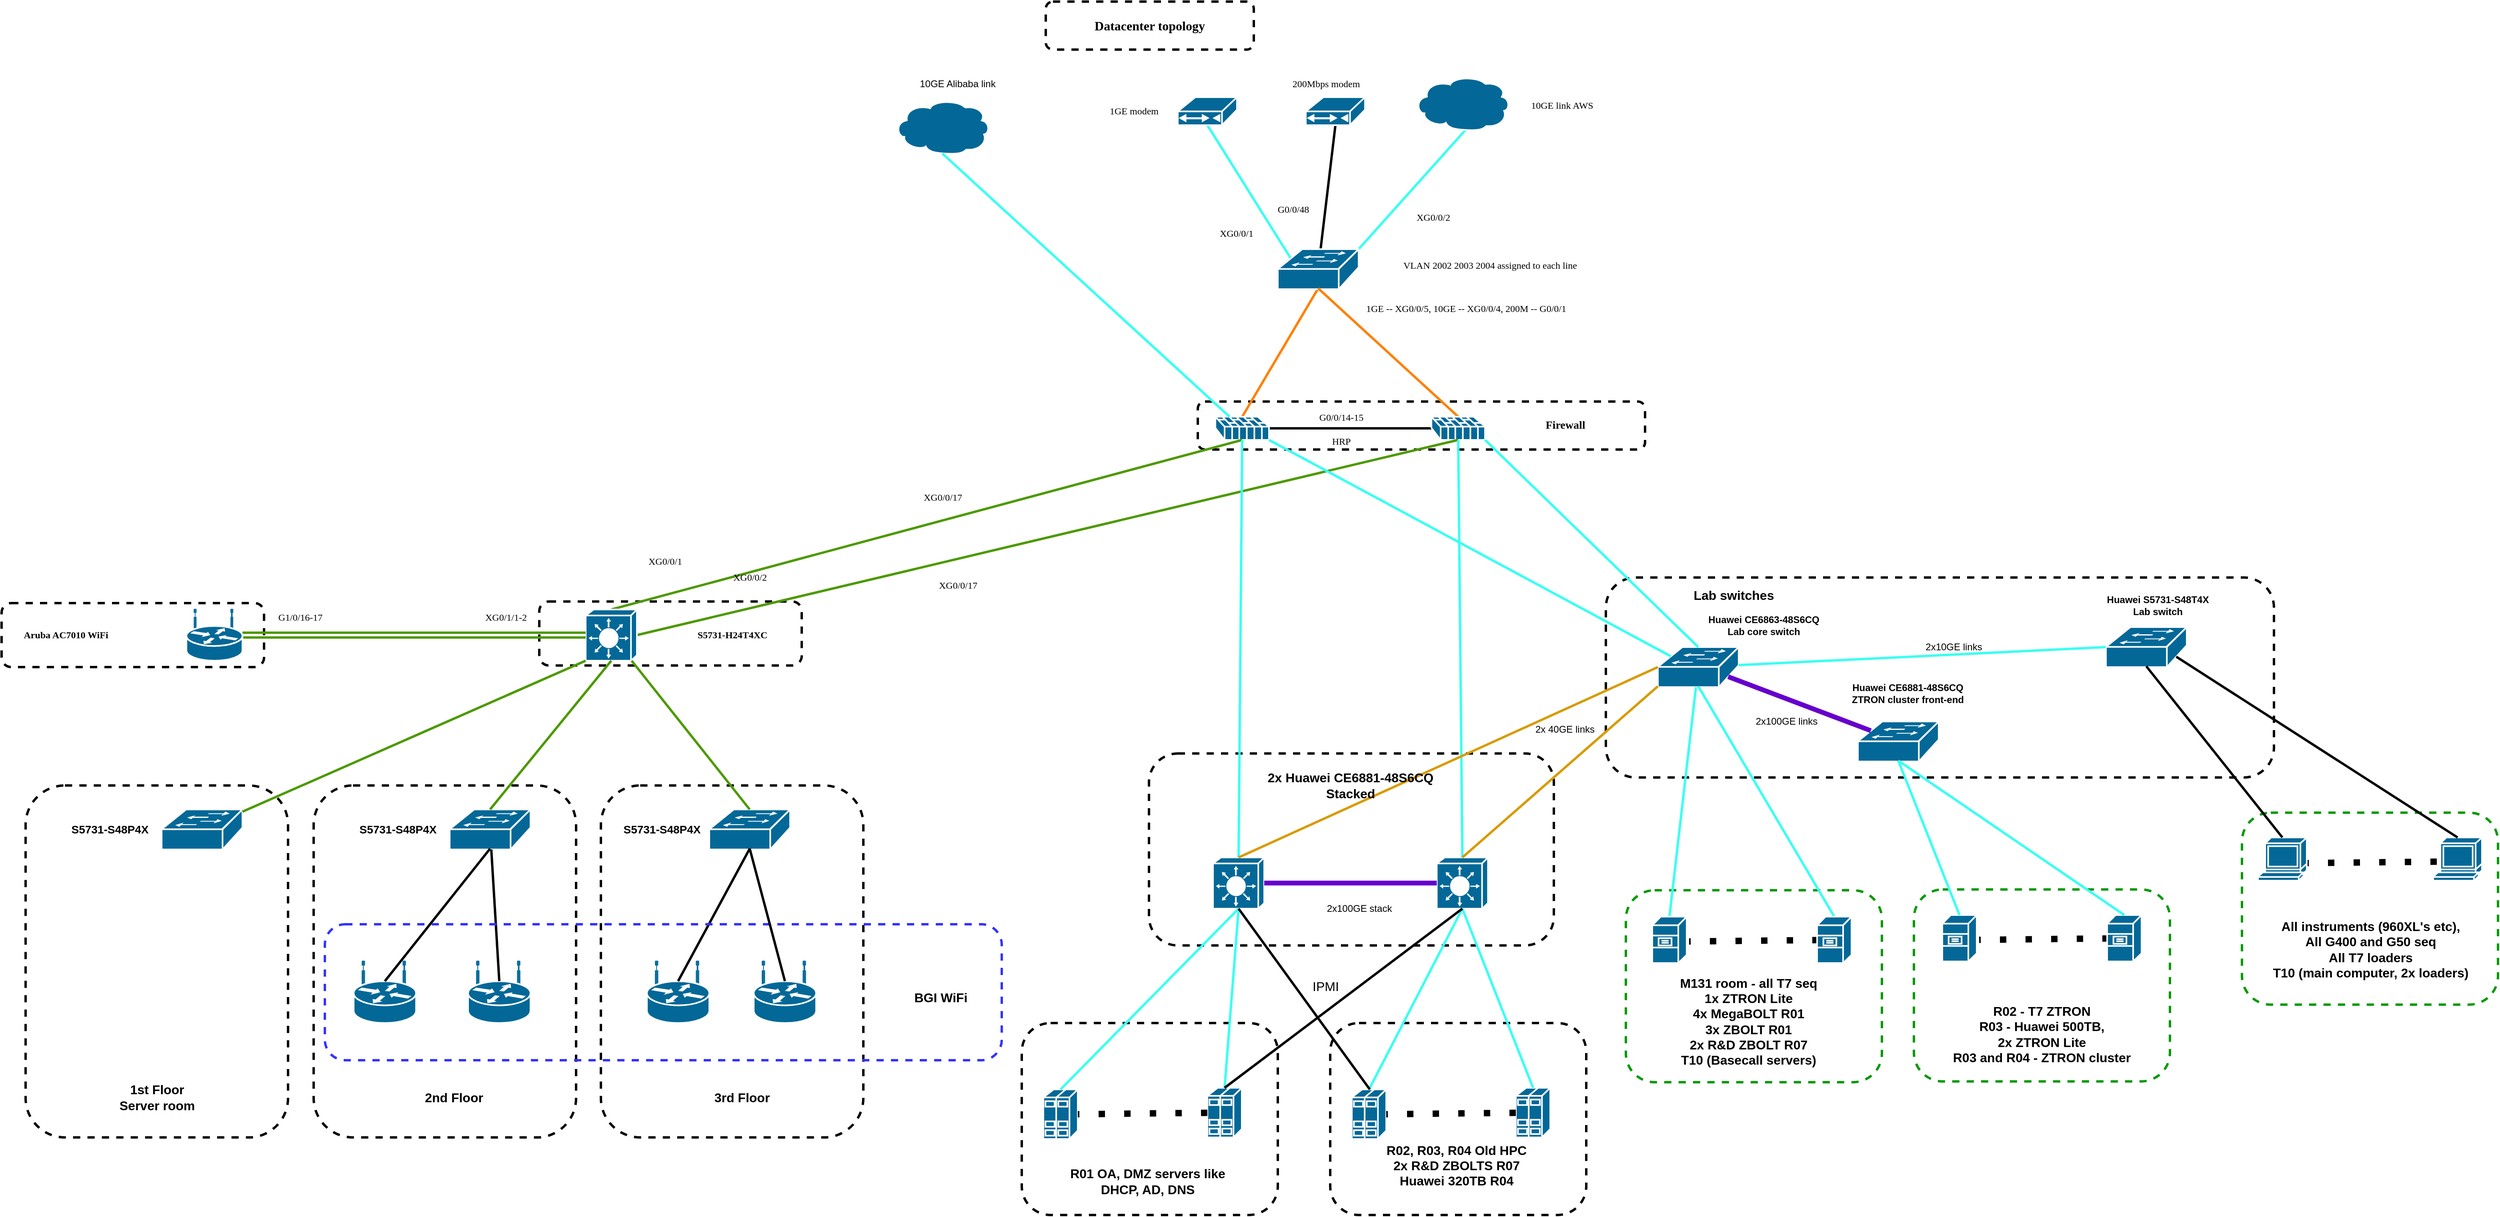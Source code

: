 <mxfile version="15.2.9" type="onedrive"><diagram name="Page-1" id="c37626ed-c26b-45fb-9056-f9ebc6bb27b6"><mxGraphModel dx="2591" dy="724" grid="1" gridSize="10" guides="1" tooltips="1" connect="1" arrows="0" fold="1" page="1" pageScale="1" pageWidth="1169" pageHeight="827" background="none" math="0" shadow="0"><root><mxCell id="0"/><mxCell id="1" parent="0"/><mxCell id="JXwfXl_3VEqpH4hKQ7v3-69" value="" style="rounded=1;whiteSpace=wrap;html=1;fillColor=none;dashed=1;strokeWidth=3;fontFamily=Verdana;strokeColor=#009900;" parent="1" vertex="1"><mxGeometry x="1180" y="1131" width="320" height="240" as="geometry"/></mxCell><mxCell id="JXwfXl_3VEqpH4hKQ7v3-51" value="" style="rounded=1;whiteSpace=wrap;html=1;fillColor=none;dashed=1;strokeWidth=3;fontFamily=Verdana;" parent="1" vertex="1"><mxGeometry x="1155" y="740" width="835" height="250" as="geometry"/></mxCell><mxCell id="JXwfXl_3VEqpH4hKQ7v3-27" value="" style="rounded=1;whiteSpace=wrap;html=1;fillColor=none;dashed=1;strokeWidth=3;fontFamily=Verdana;" parent="1" vertex="1"><mxGeometry x="425" y="1297" width="320" height="240" as="geometry"/></mxCell><mxCell id="JXwfXl_3VEqpH4hKQ7v3-20" value="" style="rounded=1;whiteSpace=wrap;html=1;fillColor=none;dashed=1;strokeWidth=3;fontFamily=Verdana;" parent="1" vertex="1"><mxGeometry x="584" y="960" width="506" height="240" as="geometry"/></mxCell><mxCell id="eqZfVHQwLnhCZi3c2Afk-11" value="" style="rounded=1;whiteSpace=wrap;html=1;fillColor=none;dashed=1;strokeWidth=3;fontFamily=Verdana;" parent="1" vertex="1"><mxGeometry x="-101" y="1000" width="328" height="440" as="geometry"/></mxCell><mxCell id="eqZfVHQwLnhCZi3c2Afk-10" value="" style="rounded=1;whiteSpace=wrap;html=1;fillColor=none;dashed=1;strokeWidth=3;fontFamily=Verdana;" parent="1" vertex="1"><mxGeometry x="-460" y="1000" width="328" height="440" as="geometry"/></mxCell><mxCell id="wGGsj50BqE9CbGI2Q-VS-33" value="" style="rounded=1;whiteSpace=wrap;html=1;fillColor=none;dashed=1;strokeWidth=3;fontFamily=Verdana;" parent="1" vertex="1"><mxGeometry x="-178" y="770" width="328" height="80" as="geometry"/></mxCell><mxCell id="wGGsj50BqE9CbGI2Q-VS-37" value="" style="rounded=1;whiteSpace=wrap;html=1;fillColor=none;dashed=1;strokeWidth=3;fontFamily=Verdana;" parent="1" vertex="1"><mxGeometry x="-850" y="772" width="328" height="80" as="geometry"/></mxCell><mxCell id="wGGsj50BqE9CbGI2Q-VS-24" value="" style="rounded=1;whiteSpace=wrap;html=1;fillColor=none;dashed=1;strokeWidth=3;fontFamily=Verdana;" parent="1" vertex="1"><mxGeometry x="645" y="520" width="559" height="60" as="geometry"/></mxCell><mxCell id="wGGsj50BqE9CbGI2Q-VS-1" value="&lt;b&gt;&lt;font style=&quot;font-size: 16px&quot;&gt;Datacenter topology&lt;/font&gt;&lt;/b&gt;" style="rounded=1;whiteSpace=wrap;html=1;fillColor=none;dashed=1;strokeWidth=3;fontFamily=Verdana;" parent="1" vertex="1"><mxGeometry x="455" y="20" width="260" height="60" as="geometry"/></mxCell><mxCell id="wGGsj50BqE9CbGI2Q-VS-10" style="rounded=0;orthogonalLoop=1;jettySize=auto;html=1;exitX=0.5;exitY=1;exitDx=0;exitDy=0;exitPerimeter=0;fontFamily=Verdana;endArrow=none;endFill=0;strokeWidth=3;" parent="1" source="wGGsj50BqE9CbGI2Q-VS-2" target="wGGsj50BqE9CbGI2Q-VS-7" edge="1"><mxGeometry relative="1" as="geometry"/></mxCell><mxCell id="wGGsj50BqE9CbGI2Q-VS-2" value="" style="shape=mxgraph.cisco.modems_and_phones.cable_modem;html=1;pointerEvents=1;dashed=0;fillColor=#036897;strokeColor=#ffffff;strokeWidth=2;verticalLabelPosition=bottom;verticalAlign=top;align=center;outlineConnect=0;fontFamily=Verdana;" parent="1" vertex="1"><mxGeometry x="780" y="139.5" width="74" height="35" as="geometry"/></mxCell><mxCell id="wGGsj50BqE9CbGI2Q-VS-3" value="1GE modem" style="text;html=1;align=center;verticalAlign=middle;resizable=0;points=[];autosize=1;strokeColor=none;fontFamily=Verdana;" parent="1" vertex="1"><mxGeometry x="520" y="147" width="90" height="20" as="geometry"/></mxCell><mxCell id="wGGsj50BqE9CbGI2Q-VS-9" style="rounded=0;orthogonalLoop=1;jettySize=auto;html=1;exitX=0.5;exitY=1;exitDx=0;exitDy=0;exitPerimeter=0;entryX=0.16;entryY=0.23;entryDx=0;entryDy=0;entryPerimeter=0;fontFamily=Verdana;endArrow=none;endFill=0;strokeWidth=3;strokeColor=#38FFF2;" parent="1" source="wGGsj50BqE9CbGI2Q-VS-4" target="wGGsj50BqE9CbGI2Q-VS-7" edge="1"><mxGeometry relative="1" as="geometry"/></mxCell><mxCell id="wGGsj50BqE9CbGI2Q-VS-4" value="" style="shape=mxgraph.cisco.modems_and_phones.cable_modem;html=1;pointerEvents=1;dashed=0;fillColor=#036897;strokeColor=#ffffff;strokeWidth=2;verticalLabelPosition=bottom;verticalAlign=top;align=center;outlineConnect=0;fontFamily=Verdana;" parent="1" vertex="1"><mxGeometry x="620" y="139.5" width="74" height="35" as="geometry"/></mxCell><mxCell id="wGGsj50BqE9CbGI2Q-VS-5" value="200Mbps modem" style="text;html=1;align=center;verticalAlign=middle;resizable=0;points=[];autosize=1;strokeColor=none;fontFamily=Verdana;" parent="1" vertex="1"><mxGeometry x="745" y="113" width="120" height="20" as="geometry"/></mxCell><mxCell id="wGGsj50BqE9CbGI2Q-VS-11" style="rounded=0;orthogonalLoop=1;jettySize=auto;html=1;exitX=0.5;exitY=0.99;exitDx=0;exitDy=0;exitPerimeter=0;entryX=1;entryY=0;entryDx=0;entryDy=0;entryPerimeter=0;fontFamily=Verdana;endArrow=none;endFill=0;strokeWidth=3;strokeColor=#38FFF2;" parent="1" target="wGGsj50BqE9CbGI2Q-VS-7" edge="1"><mxGeometry relative="1" as="geometry"><mxPoint x="979.66" y="180.32" as="sourcePoint"/></mxGeometry></mxCell><mxCell id="wGGsj50BqE9CbGI2Q-VS-6" value="" style="shape=mxgraph.cisco.storage.cloud;html=1;pointerEvents=1;dashed=0;fillColor=#036897;strokeColor=#ffffff;strokeWidth=2;verticalLabelPosition=bottom;verticalAlign=top;align=center;outlineConnect=0;fontFamily=Verdana;" parent="1" vertex="1"><mxGeometry x="916" y="113" width="119.32" height="68" as="geometry"/></mxCell><mxCell id="wGGsj50BqE9CbGI2Q-VS-21" style="edgeStyle=none;rounded=0;orthogonalLoop=1;jettySize=auto;html=1;entryX=1;entryY=0.5;entryDx=0;entryDy=0;entryPerimeter=0;fontFamily=Verdana;endArrow=none;endFill=0;strokeWidth=3;exitX=0.5;exitY=0.98;exitDx=0;exitDy=0;exitPerimeter=0;fillColor=#fff2cc;strokeColor=#FF8000;" parent="1" source="wGGsj50BqE9CbGI2Q-VS-7" target="wGGsj50BqE9CbGI2Q-VS-16" edge="1"><mxGeometry relative="1" as="geometry"><mxPoint x="620" y="470" as="sourcePoint"/></mxGeometry></mxCell><mxCell id="wGGsj50BqE9CbGI2Q-VS-7" value="" style="shape=mxgraph.cisco.switches.workgroup_switch;html=1;pointerEvents=1;dashed=0;fillColor=#036897;strokeColor=#ffffff;strokeWidth=2;verticalLabelPosition=bottom;verticalAlign=top;align=center;outlineConnect=0;fontFamily=Verdana;" parent="1" vertex="1"><mxGeometry x="745" y="329.5" width="101" height="50" as="geometry"/></mxCell><mxCell id="wGGsj50BqE9CbGI2Q-VS-8" value="VLAN 2002 2003 2004 assigned to each line" style="text;html=1;align=center;verticalAlign=middle;resizable=0;points=[];autosize=1;strokeColor=none;fontFamily=Verdana;" parent="1" vertex="1"><mxGeometry x="865" y="339.5" width="290" height="20" as="geometry"/></mxCell><mxCell id="wGGsj50BqE9CbGI2Q-VS-12" value="10GE link AWS" style="text;html=1;align=center;verticalAlign=middle;resizable=0;points=[];autosize=1;strokeColor=none;fontFamily=Verdana;" parent="1" vertex="1"><mxGeometry x="1045" y="139.5" width="110" height="20" as="geometry"/></mxCell><mxCell id="wGGsj50BqE9CbGI2Q-VS-13" value="XG0/0/1" style="text;html=1;align=center;verticalAlign=middle;resizable=0;points=[];autosize=1;strokeColor=none;fontFamily=Verdana;" parent="1" vertex="1"><mxGeometry x="658" y="299.5" width="70" height="20" as="geometry"/></mxCell><mxCell id="wGGsj50BqE9CbGI2Q-VS-14" value="G0/0/48" style="text;html=1;align=center;verticalAlign=middle;resizable=0;points=[];autosize=1;strokeColor=none;fontFamily=Verdana;" parent="1" vertex="1"><mxGeometry x="729" y="269.5" width="70" height="20" as="geometry"/></mxCell><mxCell id="wGGsj50BqE9CbGI2Q-VS-15" value="XG0/0/2" style="text;html=1;align=center;verticalAlign=middle;resizable=0;points=[];autosize=1;strokeColor=none;fontFamily=Verdana;" parent="1" vertex="1"><mxGeometry x="904" y="279.5" width="70" height="20" as="geometry"/></mxCell><mxCell id="wGGsj50BqE9CbGI2Q-VS-18" style="edgeStyle=none;rounded=0;orthogonalLoop=1;jettySize=auto;html=1;exitX=0.5;exitY=1;exitDx=0;exitDy=0;exitPerimeter=0;fontFamily=Verdana;endArrow=none;endFill=0;strokeWidth=3;" parent="1" source="wGGsj50BqE9CbGI2Q-VS-16" target="wGGsj50BqE9CbGI2Q-VS-17" edge="1"><mxGeometry relative="1" as="geometry"/></mxCell><mxCell id="wGGsj50BqE9CbGI2Q-VS-16" value="" style="shape=mxgraph.cisco.security.firewall;html=1;pointerEvents=1;dashed=0;fillColor=#036897;strokeColor=#ffffff;strokeWidth=2;verticalLabelPosition=bottom;verticalAlign=top;align=center;outlineConnect=0;fontFamily=Verdana;rotation=-90;" parent="1" vertex="1"><mxGeometry x="686" y="520" width="29" height="67" as="geometry"/></mxCell><mxCell id="wGGsj50BqE9CbGI2Q-VS-22" style="edgeStyle=none;rounded=0;orthogonalLoop=1;jettySize=auto;html=1;exitX=1;exitY=0.5;exitDx=0;exitDy=0;exitPerimeter=0;fontFamily=Verdana;endArrow=none;endFill=0;strokeWidth=3;strokeColor=#FF8000;entryX=0.5;entryY=0.98;entryDx=0;entryDy=0;entryPerimeter=0;" parent="1" source="wGGsj50BqE9CbGI2Q-VS-17" target="wGGsj50BqE9CbGI2Q-VS-7" edge="1"><mxGeometry relative="1" as="geometry"><mxPoint x="570" y="380" as="targetPoint"/></mxGeometry></mxCell><mxCell id="wGGsj50BqE9CbGI2Q-VS-17" value="" style="shape=mxgraph.cisco.security.firewall;html=1;pointerEvents=1;dashed=0;fillColor=#036897;strokeColor=#ffffff;strokeWidth=2;verticalLabelPosition=bottom;verticalAlign=top;align=center;outlineConnect=0;fontFamily=Verdana;rotation=-90;" parent="1" vertex="1"><mxGeometry x="956" y="520" width="29" height="67" as="geometry"/></mxCell><mxCell id="wGGsj50BqE9CbGI2Q-VS-19" value="HRP" style="text;html=1;align=center;verticalAlign=middle;resizable=0;points=[];autosize=1;strokeColor=none;fontFamily=Verdana;" parent="1" vertex="1"><mxGeometry x="804" y="560" width="40" height="20" as="geometry"/></mxCell><mxCell id="wGGsj50BqE9CbGI2Q-VS-20" value="G0/0/14-15" style="text;html=1;align=center;verticalAlign=middle;resizable=0;points=[];autosize=1;strokeColor=none;fontFamily=Verdana;" parent="1" vertex="1"><mxGeometry x="779" y="530" width="90" height="20" as="geometry"/></mxCell><mxCell id="wGGsj50BqE9CbGI2Q-VS-23" value="1GE -- XG0/0/5, 10GE -- XG0/0/4, 200M -- G0/0/1" style="text;html=1;align=center;verticalAlign=middle;resizable=0;points=[];autosize=1;strokeColor=none;fontFamily=Verdana;" parent="1" vertex="1"><mxGeometry x="819.66" y="393.5" width="320" height="20" as="geometry"/></mxCell><mxCell id="wGGsj50BqE9CbGI2Q-VS-25" value="&lt;font style=&quot;font-size: 14px&quot;&gt;&lt;b&gt;Firewall&lt;/b&gt;&lt;/font&gt;" style="text;html=1;align=center;verticalAlign=middle;resizable=0;points=[];autosize=1;strokeColor=none;fontFamily=Verdana;" parent="1" vertex="1"><mxGeometry x="1064" y="540" width="80" height="20" as="geometry"/></mxCell><mxCell id="wGGsj50BqE9CbGI2Q-VS-27" style="edgeStyle=none;rounded=0;orthogonalLoop=1;jettySize=auto;html=1;exitX=0.5;exitY=0;exitDx=0;exitDy=0;exitPerimeter=0;entryX=0;entryY=0.5;entryDx=0;entryDy=0;entryPerimeter=0;fontFamily=Verdana;endArrow=none;endFill=0;strokeWidth=3;strokeColor=#4D9900;" parent="1" source="wGGsj50BqE9CbGI2Q-VS-26" target="wGGsj50BqE9CbGI2Q-VS-16" edge="1"><mxGeometry relative="1" as="geometry"/></mxCell><mxCell id="wGGsj50BqE9CbGI2Q-VS-28" style="edgeStyle=none;rounded=0;orthogonalLoop=1;jettySize=auto;html=1;exitX=1;exitY=0.5;exitDx=0;exitDy=0;exitPerimeter=0;entryX=0;entryY=0.5;entryDx=0;entryDy=0;entryPerimeter=0;fontFamily=Verdana;endArrow=none;endFill=0;strokeWidth=3;strokeColor=#4D9900;" parent="1" source="wGGsj50BqE9CbGI2Q-VS-26" target="wGGsj50BqE9CbGI2Q-VS-17" edge="1"><mxGeometry relative="1" as="geometry"/></mxCell><mxCell id="wGGsj50BqE9CbGI2Q-VS-26" value="" style="shape=mxgraph.cisco.switches.layer_3_switch;html=1;pointerEvents=1;dashed=0;fillColor=#036897;strokeColor=#ffffff;strokeWidth=2;verticalLabelPosition=bottom;verticalAlign=top;align=center;outlineConnect=0;fontFamily=Verdana;" parent="1" vertex="1"><mxGeometry x="-120" y="780" width="64" height="64" as="geometry"/></mxCell><mxCell id="wGGsj50BqE9CbGI2Q-VS-29" value="XG0/0/17" style="text;html=1;align=center;verticalAlign=middle;resizable=0;points=[];autosize=1;strokeColor=none;fontFamily=Verdana;" parent="1" vertex="1"><mxGeometry x="290.66" y="630" width="70" height="20" as="geometry"/></mxCell><mxCell id="wGGsj50BqE9CbGI2Q-VS-30" value="XG0/0/17" style="text;html=1;align=center;verticalAlign=middle;resizable=0;points=[];autosize=1;strokeColor=none;fontFamily=Verdana;" parent="1" vertex="1"><mxGeometry x="310" y="740" width="70" height="20" as="geometry"/></mxCell><mxCell id="wGGsj50BqE9CbGI2Q-VS-31" value="XG0/0/1" style="text;html=1;align=center;verticalAlign=middle;resizable=0;points=[];autosize=1;strokeColor=none;fontFamily=Verdana;" parent="1" vertex="1"><mxGeometry x="-56" y="710" width="70" height="20" as="geometry"/></mxCell><mxCell id="wGGsj50BqE9CbGI2Q-VS-32" value="XG0/0/2" style="text;html=1;align=center;verticalAlign=middle;resizable=0;points=[];autosize=1;strokeColor=none;fontFamily=Verdana;" parent="1" vertex="1"><mxGeometry x="50" y="730" width="70" height="20" as="geometry"/></mxCell><mxCell id="wGGsj50BqE9CbGI2Q-VS-34" value="S5731-H24T4XC" style="text;html=1;align=center;verticalAlign=middle;resizable=0;points=[];autosize=1;strokeColor=none;fontFamily=Verdana;fontStyle=1" parent="1" vertex="1"><mxGeometry x="-2" y="802" width="130" height="20" as="geometry"/></mxCell><mxCell id="wGGsj50BqE9CbGI2Q-VS-35" style="edgeStyle=none;rounded=0;orthogonalLoop=1;jettySize=auto;html=1;exitX=1;exitY=0.5;exitDx=0;exitDy=0;fontFamily=Verdana;endArrow=none;endFill=0;strokeColor=#FF8000;strokeWidth=3;" parent="1" source="wGGsj50BqE9CbGI2Q-VS-33" target="wGGsj50BqE9CbGI2Q-VS-33" edge="1"><mxGeometry relative="1" as="geometry"/></mxCell><mxCell id="wGGsj50BqE9CbGI2Q-VS-39" style="edgeStyle=none;rounded=0;orthogonalLoop=1;jettySize=auto;html=1;exitX=1;exitY=0.5;exitDx=0;exitDy=0;exitPerimeter=0;fontFamily=Verdana;endArrow=none;endFill=0;strokeColor=#4D9900;strokeWidth=3;entryX=0;entryY=0.5;entryDx=0;entryDy=0;entryPerimeter=0;shape=link;" parent="1" source="wGGsj50BqE9CbGI2Q-VS-36" target="wGGsj50BqE9CbGI2Q-VS-26" edge="1"><mxGeometry relative="1" as="geometry"><mxPoint x="-260" y="810" as="targetPoint"/></mxGeometry></mxCell><mxCell id="wGGsj50BqE9CbGI2Q-VS-36" value="" style="shape=mxgraph.cisco.routers.wireless_router;html=1;pointerEvents=1;dashed=0;fillColor=#036897;strokeColor=#ffffff;strokeWidth=2;verticalLabelPosition=bottom;verticalAlign=top;align=center;outlineConnect=0;fontFamily=Verdana;" parent="1" vertex="1"><mxGeometry x="-619" y="780" width="70" height="64" as="geometry"/></mxCell><mxCell id="wGGsj50BqE9CbGI2Q-VS-38" value="Aruba AC7010 WiFi" style="text;html=1;align=center;verticalAlign=middle;resizable=0;points=[];autosize=1;strokeColor=none;fontFamily=Verdana;fontStyle=1" parent="1" vertex="1"><mxGeometry x="-845" y="802" width="150" height="20" as="geometry"/></mxCell><mxCell id="wGGsj50BqE9CbGI2Q-VS-40" value="G1/0/16-17" style="text;html=1;align=center;verticalAlign=middle;resizable=0;points=[];autosize=1;strokeColor=none;fontFamily=Verdana;" parent="1" vertex="1"><mxGeometry x="-522" y="780" width="90" height="20" as="geometry"/></mxCell><mxCell id="wGGsj50BqE9CbGI2Q-VS-41" value="XG0/1/1-2" style="text;html=1;align=center;verticalAlign=middle;resizable=0;points=[];autosize=1;strokeColor=none;fontFamily=Verdana;" parent="1" vertex="1"><mxGeometry x="-260" y="780" width="80" height="20" as="geometry"/></mxCell><mxCell id="eqZfVHQwLnhCZi3c2Afk-1" value="" style="shape=mxgraph.cisco.switches.workgroup_switch;html=1;pointerEvents=1;dashed=0;fillColor=#036897;strokeColor=#ffffff;strokeWidth=2;verticalLabelPosition=bottom;verticalAlign=top;align=center;outlineConnect=0;" parent="1" vertex="1"><mxGeometry x="-650" y="1030" width="101" height="50" as="geometry"/></mxCell><mxCell id="eqZfVHQwLnhCZi3c2Afk-4" value="" style="rounded=1;whiteSpace=wrap;html=1;fillColor=none;dashed=1;strokeWidth=3;fontFamily=Verdana;" parent="1" vertex="1"><mxGeometry x="-820" y="1000" width="328" height="440" as="geometry"/></mxCell><mxCell id="eqZfVHQwLnhCZi3c2Afk-2" style="edgeStyle=none;rounded=0;orthogonalLoop=1;jettySize=auto;html=1;entryX=0;entryY=1;entryDx=0;entryDy=0;entryPerimeter=0;fontFamily=Verdana;endArrow=none;endFill=0;strokeWidth=3;strokeColor=#4D9900;" parent="1" source="eqZfVHQwLnhCZi3c2Afk-1" target="wGGsj50BqE9CbGI2Q-VS-26" edge="1"><mxGeometry relative="1" as="geometry"><mxPoint x="-522" y="1152" as="sourcePoint"/><mxPoint x="2.5" y="940" as="targetPoint"/></mxGeometry></mxCell><mxCell id="eqZfVHQwLnhCZi3c2Afk-3" value="&lt;font size=&quot;1&quot;&gt;&lt;b style=&quot;font-size: 14px&quot;&gt;S5731-S48P4X&lt;/b&gt;&lt;/font&gt;" style="text;html=1;align=center;verticalAlign=middle;resizable=0;points=[];autosize=1;strokeColor=none;" parent="1" vertex="1"><mxGeometry x="-410" y="1045" width="110" height="20" as="geometry"/></mxCell><mxCell id="eqZfVHQwLnhCZi3c2Afk-5" value="&lt;b&gt;&lt;font style=&quot;font-size: 16px&quot;&gt;1st Floor&lt;br&gt;Server room&lt;br&gt;&lt;/font&gt;&lt;/b&gt;" style="text;html=1;align=center;verticalAlign=middle;resizable=0;points=[];autosize=1;strokeColor=none;" parent="1" vertex="1"><mxGeometry x="-711" y="1370" width="110" height="40" as="geometry"/></mxCell><mxCell id="eqZfVHQwLnhCZi3c2Afk-6" value="" style="shape=mxgraph.cisco.switches.workgroup_switch;html=1;pointerEvents=1;dashed=0;fillColor=#036897;strokeColor=#ffffff;strokeWidth=2;verticalLabelPosition=bottom;verticalAlign=top;align=center;outlineConnect=0;" parent="1" vertex="1"><mxGeometry x="-290" y="1030" width="101" height="50" as="geometry"/></mxCell><mxCell id="eqZfVHQwLnhCZi3c2Afk-7" value="" style="shape=mxgraph.cisco.switches.workgroup_switch;html=1;pointerEvents=1;dashed=0;fillColor=#036897;strokeColor=#ffffff;strokeWidth=2;verticalLabelPosition=bottom;verticalAlign=top;align=center;outlineConnect=0;" parent="1" vertex="1"><mxGeometry x="34.5" y="1030" width="101" height="50" as="geometry"/></mxCell><mxCell id="eqZfVHQwLnhCZi3c2Afk-8" value="&lt;font size=&quot;1&quot;&gt;&lt;b style=&quot;font-size: 14px&quot;&gt;S5731-S48P4X&lt;/b&gt;&lt;/font&gt;" style="text;html=1;align=center;verticalAlign=middle;resizable=0;points=[];autosize=1;strokeColor=none;" parent="1" vertex="1"><mxGeometry x="-770" y="1045" width="110" height="20" as="geometry"/></mxCell><mxCell id="eqZfVHQwLnhCZi3c2Afk-9" value="&lt;font size=&quot;1&quot;&gt;&lt;b style=&quot;font-size: 14px&quot;&gt;S5731-S48P4X&lt;/b&gt;&lt;/font&gt;" style="text;html=1;align=center;verticalAlign=middle;resizable=0;points=[];autosize=1;strokeColor=none;" parent="1" vertex="1"><mxGeometry x="-80" y="1045" width="110" height="20" as="geometry"/></mxCell><mxCell id="MF_8u85QSitoq0HDwnTe-1" value="&lt;b&gt;&lt;font style=&quot;font-size: 16px&quot;&gt;2nd Floor&lt;br&gt;&lt;/font&gt;&lt;/b&gt;" style="text;html=1;align=center;verticalAlign=middle;resizable=0;points=[];autosize=1;strokeColor=none;" parent="1" vertex="1"><mxGeometry x="-330" y="1380" width="90" height="20" as="geometry"/></mxCell><mxCell id="MF_8u85QSitoq0HDwnTe-2" value="&lt;b&gt;&lt;font style=&quot;font-size: 16px&quot;&gt;3rd Floor&lt;br&gt;&lt;/font&gt;&lt;/b&gt;" style="text;html=1;align=center;verticalAlign=middle;resizable=0;points=[];autosize=1;strokeColor=none;" parent="1" vertex="1"><mxGeometry x="34.5" y="1380" width="80" height="20" as="geometry"/></mxCell><mxCell id="MF_8u85QSitoq0HDwnTe-3" style="edgeStyle=none;rounded=0;orthogonalLoop=1;jettySize=auto;html=1;entryX=0.5;entryY=1;entryDx=0;entryDy=0;entryPerimeter=0;fontFamily=Verdana;endArrow=none;endFill=0;strokeWidth=3;strokeColor=#4D9900;exitX=0.5;exitY=0;exitDx=0;exitDy=0;exitPerimeter=0;" parent="1" source="eqZfVHQwLnhCZi3c2Afk-6" target="wGGsj50BqE9CbGI2Q-VS-26" edge="1"><mxGeometry relative="1" as="geometry"><mxPoint x="-200" y="970" as="sourcePoint"/><mxPoint x="-110" y="854" as="targetPoint"/></mxGeometry></mxCell><mxCell id="MF_8u85QSitoq0HDwnTe-4" style="edgeStyle=none;rounded=0;orthogonalLoop=1;jettySize=auto;html=1;fontFamily=Verdana;endArrow=none;endFill=0;strokeWidth=3;strokeColor=#4D9900;exitX=0.5;exitY=0;exitDx=0;exitDy=0;exitPerimeter=0;" parent="1" source="eqZfVHQwLnhCZi3c2Afk-7" target="wGGsj50BqE9CbGI2Q-VS-26" edge="1"><mxGeometry relative="1" as="geometry"><mxPoint x="80" y="940" as="sourcePoint"/><mxPoint x="-100" y="864" as="targetPoint"/></mxGeometry></mxCell><mxCell id="JXwfXl_3VEqpH4hKQ7v3-4" value="" style="shape=mxgraph.cisco.storage.cloud;html=1;pointerEvents=1;dashed=0;fillColor=#036897;strokeColor=#ffffff;strokeWidth=2;verticalLabelPosition=bottom;verticalAlign=top;align=center;outlineConnect=0;fontFamily=Verdana;" parent="1" vertex="1"><mxGeometry x="266" y="142.5" width="119.32" height="68" as="geometry"/></mxCell><mxCell id="JXwfXl_3VEqpH4hKQ7v3-5" style="rounded=0;orthogonalLoop=1;jettySize=auto;html=1;exitX=0.5;exitY=0.99;exitDx=0;exitDy=0;exitPerimeter=0;fontFamily=Verdana;endArrow=none;endFill=0;strokeWidth=3;strokeColor=#38FFF2;" parent="1" source="JXwfXl_3VEqpH4hKQ7v3-4" target="wGGsj50BqE9CbGI2Q-VS-16" edge="1"><mxGeometry relative="1" as="geometry"><mxPoint x="1041.66" y="209.82" as="sourcePoint"/><mxPoint x="571" y="349" as="targetPoint"/></mxGeometry></mxCell><mxCell id="JXwfXl_3VEqpH4hKQ7v3-6" value="10GE Alibaba link" style="text;html=1;strokeColor=none;fillColor=none;align=center;verticalAlign=middle;whiteSpace=wrap;rounded=0;" parent="1" vertex="1"><mxGeometry x="274" y="113" width="142" height="20" as="geometry"/></mxCell><mxCell id="JXwfXl_3VEqpH4hKQ7v3-8" value="" style="shape=mxgraph.cisco.routers.wireless_router;html=1;pointerEvents=1;dashed=0;fillColor=#036897;strokeColor=#ffffff;strokeWidth=2;verticalLabelPosition=bottom;verticalAlign=top;align=center;outlineConnect=0;" parent="1" vertex="1"><mxGeometry x="-410" y="1220" width="78" height="77" as="geometry"/></mxCell><mxCell id="JXwfXl_3VEqpH4hKQ7v3-9" value="" style="shape=mxgraph.cisco.routers.wireless_router;html=1;pointerEvents=1;dashed=0;fillColor=#036897;strokeColor=#ffffff;strokeWidth=2;verticalLabelPosition=bottom;verticalAlign=top;align=center;outlineConnect=0;" parent="1" vertex="1"><mxGeometry x="-267" y="1220" width="78" height="77" as="geometry"/></mxCell><mxCell id="JXwfXl_3VEqpH4hKQ7v3-10" value="" style="shape=mxgraph.cisco.routers.wireless_router;html=1;pointerEvents=1;dashed=0;fillColor=#036897;strokeColor=#ffffff;strokeWidth=2;verticalLabelPosition=bottom;verticalAlign=top;align=center;outlineConnect=0;" parent="1" vertex="1"><mxGeometry x="-43.5" y="1220" width="78" height="77" as="geometry"/></mxCell><mxCell id="JXwfXl_3VEqpH4hKQ7v3-11" value="" style="shape=mxgraph.cisco.routers.wireless_router;html=1;pointerEvents=1;dashed=0;fillColor=#036897;strokeColor=#ffffff;strokeWidth=2;verticalLabelPosition=bottom;verticalAlign=top;align=center;outlineConnect=0;" parent="1" vertex="1"><mxGeometry x="90" y="1220" width="78" height="77" as="geometry"/></mxCell><mxCell id="JXwfXl_3VEqpH4hKQ7v3-12" style="rounded=0;orthogonalLoop=1;jettySize=auto;html=1;fontFamily=Verdana;endArrow=none;endFill=0;strokeWidth=3;entryX=0.5;entryY=0.32;entryDx=0;entryDy=0;entryPerimeter=0;exitX=0.5;exitY=0.98;exitDx=0;exitDy=0;exitPerimeter=0;" parent="1" source="eqZfVHQwLnhCZi3c2Afk-6" target="JXwfXl_3VEqpH4hKQ7v3-8" edge="1"><mxGeometry relative="1" as="geometry"><mxPoint x="-240" y="1090" as="sourcePoint"/><mxPoint x="-294.254" y="1255" as="targetPoint"/></mxGeometry></mxCell><mxCell id="JXwfXl_3VEqpH4hKQ7v3-13" style="rounded=0;orthogonalLoop=1;jettySize=auto;html=1;fontFamily=Verdana;endArrow=none;endFill=0;strokeWidth=3;entryX=0.5;entryY=0.32;entryDx=0;entryDy=0;entryPerimeter=0;" parent="1" source="eqZfVHQwLnhCZi3c2Afk-6" target="JXwfXl_3VEqpH4hKQ7v3-9" edge="1"><mxGeometry relative="1" as="geometry"><mxPoint x="-230" y="1100" as="sourcePoint"/><mxPoint x="-361" y="1254.64" as="targetPoint"/></mxGeometry></mxCell><mxCell id="JXwfXl_3VEqpH4hKQ7v3-14" style="rounded=0;orthogonalLoop=1;jettySize=auto;html=1;fontFamily=Verdana;endArrow=none;endFill=0;strokeWidth=3;entryX=0.5;entryY=0.32;entryDx=0;entryDy=0;entryPerimeter=0;exitX=0.5;exitY=0.98;exitDx=0;exitDy=0;exitPerimeter=0;" parent="1" source="eqZfVHQwLnhCZi3c2Afk-7" target="JXwfXl_3VEqpH4hKQ7v3-10" edge="1"><mxGeometry relative="1" as="geometry"><mxPoint x="-25.994" y="1110" as="sourcePoint"/><mxPoint x="-16.01" y="1274.64" as="targetPoint"/></mxGeometry></mxCell><mxCell id="JXwfXl_3VEqpH4hKQ7v3-16" value="" style="rounded=1;whiteSpace=wrap;html=1;fillColor=none;dashed=1;strokeWidth=3;strokeColor=#3333FF;" parent="1" vertex="1"><mxGeometry x="-446" y="1173.5" width="846" height="170" as="geometry"/></mxCell><mxCell id="JXwfXl_3VEqpH4hKQ7v3-15" style="rounded=0;orthogonalLoop=1;jettySize=auto;html=1;fontFamily=Verdana;endArrow=none;endFill=0;strokeWidth=3;entryX=0.5;entryY=0.32;entryDx=0;entryDy=0;entryPerimeter=0;exitX=0.5;exitY=0.98;exitDx=0;exitDy=0;exitPerimeter=0;" parent="1" source="eqZfVHQwLnhCZi3c2Afk-7" target="JXwfXl_3VEqpH4hKQ7v3-11" edge="1"><mxGeometry relative="1" as="geometry"><mxPoint x="95.0" y="1089.0" as="sourcePoint"/><mxPoint x="5.5" y="1254.64" as="targetPoint"/></mxGeometry></mxCell><mxCell id="JXwfXl_3VEqpH4hKQ7v3-17" value="BGI WiFi" style="text;html=1;strokeColor=none;fillColor=none;align=center;verticalAlign=middle;whiteSpace=wrap;rounded=0;dashed=1;fontStyle=1;fontSize=16;fontFamily=Helvetica;" parent="1" vertex="1"><mxGeometry x="267" y="1249" width="114" height="31" as="geometry"/></mxCell><mxCell id="JXwfXl_3VEqpH4hKQ7v3-18" value="" style="shape=mxgraph.cisco.switches.layer_3_switch;html=1;pointerEvents=1;dashed=0;fillColor=#036897;strokeColor=#ffffff;strokeWidth=2;verticalLabelPosition=bottom;verticalAlign=top;align=center;outlineConnect=0;fontFamily=Helvetica;fontSize=16;" parent="1" vertex="1"><mxGeometry x="664" y="1090" width="64" height="64" as="geometry"/></mxCell><mxCell id="JXwfXl_3VEqpH4hKQ7v3-19" value="" style="shape=mxgraph.cisco.switches.layer_3_switch;html=1;pointerEvents=1;dashed=0;fillColor=#036897;strokeColor=#ffffff;strokeWidth=2;verticalLabelPosition=bottom;verticalAlign=top;align=center;outlineConnect=0;fontFamily=Helvetica;fontSize=16;" parent="1" vertex="1"><mxGeometry x="943.66" y="1090" width="64" height="64" as="geometry"/></mxCell><mxCell id="JXwfXl_3VEqpH4hKQ7v3-22" style="rounded=0;orthogonalLoop=1;jettySize=auto;html=1;exitX=0;exitY=0.5;exitDx=0;exitDy=0;exitPerimeter=0;entryX=0.5;entryY=0;entryDx=0;entryDy=0;entryPerimeter=0;fontFamily=Verdana;endArrow=none;endFill=0;strokeWidth=3;strokeColor=#38FFF2;" parent="1" source="wGGsj50BqE9CbGI2Q-VS-16" target="JXwfXl_3VEqpH4hKQ7v3-18" edge="1"><mxGeometry relative="1" as="geometry"><mxPoint x="878.66" y="880.82" as="sourcePoint"/><mxPoint x="745" y="1030" as="targetPoint"/></mxGeometry></mxCell><mxCell id="JXwfXl_3VEqpH4hKQ7v3-23" style="rounded=0;orthogonalLoop=1;jettySize=auto;html=1;exitX=0;exitY=0.5;exitDx=0;exitDy=0;exitPerimeter=0;entryX=0.5;entryY=0;entryDx=0;entryDy=0;entryPerimeter=0;fontFamily=Verdana;endArrow=none;endFill=0;strokeWidth=3;strokeColor=#38FFF2;" parent="1" source="wGGsj50BqE9CbGI2Q-VS-17" target="JXwfXl_3VEqpH4hKQ7v3-19" edge="1"><mxGeometry relative="1" as="geometry"><mxPoint x="884.5" y="600.0" as="sourcePoint"/><mxPoint x="880.0" y="1122" as="targetPoint"/></mxGeometry></mxCell><mxCell id="JXwfXl_3VEqpH4hKQ7v3-24" style="rounded=0;orthogonalLoop=1;jettySize=auto;html=1;exitX=0;exitY=0.5;exitDx=0;exitDy=0;exitPerimeter=0;entryX=1;entryY=0.5;entryDx=0;entryDy=0;entryPerimeter=0;fontFamily=Verdana;endArrow=none;endFill=0;strokeWidth=6;strokeColor=#6600CC;" parent="1" source="JXwfXl_3VEqpH4hKQ7v3-19" target="JXwfXl_3VEqpH4hKQ7v3-18" edge="1"><mxGeometry relative="1" as="geometry"><mxPoint x="804.0" y="830.0" as="sourcePoint"/><mxPoint x="809.16" y="1352" as="targetPoint"/></mxGeometry></mxCell><mxCell id="JXwfXl_3VEqpH4hKQ7v3-25" value="2x100GE links" style="text;html=1;strokeColor=none;fillColor=none;align=center;verticalAlign=middle;whiteSpace=wrap;rounded=0;dashed=1;fontFamily=Helvetica;fontSize=12;" parent="1" vertex="1"><mxGeometry x="1321" y="910" width="120" height="20" as="geometry"/></mxCell><mxCell id="JXwfXl_3VEqpH4hKQ7v3-28" value="" style="shape=mxgraph.cisco.servers.standard_host;html=1;pointerEvents=1;dashed=0;fillColor=#036897;strokeColor=#ffffff;strokeWidth=2;verticalLabelPosition=bottom;verticalAlign=top;align=center;outlineConnect=0;fontFamily=Helvetica;fontSize=12;" parent="1" vertex="1"><mxGeometry x="452" y="1380" width="43" height="62" as="geometry"/></mxCell><mxCell id="JXwfXl_3VEqpH4hKQ7v3-29" value="" style="shape=mxgraph.cisco.servers.standard_host;html=1;pointerEvents=1;dashed=0;fillColor=#036897;strokeColor=#ffffff;strokeWidth=2;verticalLabelPosition=bottom;verticalAlign=top;align=center;outlineConnect=0;fontFamily=Helvetica;fontSize=12;" parent="1" vertex="1"><mxGeometry x="657" y="1378" width="43" height="62" as="geometry"/></mxCell><mxCell id="JXwfXl_3VEqpH4hKQ7v3-31" value="&lt;b&gt;&lt;font style=&quot;font-size: 16px&quot;&gt;R01 OA, DMZ servers like DHCP, AD, DNS &lt;/font&gt;&lt;/b&gt;" style="text;html=1;strokeColor=none;fillColor=none;align=center;verticalAlign=middle;whiteSpace=wrap;rounded=0;dashed=1;fontFamily=Helvetica;fontSize=12;" parent="1" vertex="1"><mxGeometry x="475" y="1470" width="215" height="50" as="geometry"/></mxCell><mxCell id="JXwfXl_3VEqpH4hKQ7v3-36" value="" style="endArrow=none;dashed=1;html=1;dashPattern=1 3;strokeWidth=8;fontFamily=Helvetica;fontSize=12;entryX=1;entryY=0.5;entryDx=0;entryDy=0;entryPerimeter=0;" parent="1" source="JXwfXl_3VEqpH4hKQ7v3-29" target="JXwfXl_3VEqpH4hKQ7v3-28" edge="1"><mxGeometry width="50" height="50" relative="1" as="geometry"><mxPoint x="550" y="1436" as="sourcePoint"/><mxPoint x="600" y="1386" as="targetPoint"/></mxGeometry></mxCell><mxCell id="JXwfXl_3VEqpH4hKQ7v3-37" style="rounded=0;orthogonalLoop=1;jettySize=auto;html=1;fontFamily=Verdana;endArrow=none;endFill=0;strokeWidth=3;strokeColor=#38FFF2;exitX=0.5;exitY=1;exitDx=0;exitDy=0;exitPerimeter=0;entryX=0.5;entryY=0;entryDx=0;entryDy=0;entryPerimeter=0;" parent="1" source="JXwfXl_3VEqpH4hKQ7v3-18" target="JXwfXl_3VEqpH4hKQ7v3-28" edge="1"><mxGeometry relative="1" as="geometry"><mxPoint x="510" y="1111" as="sourcePoint"/><mxPoint x="510" y="1241" as="targetPoint"/></mxGeometry></mxCell><mxCell id="JXwfXl_3VEqpH4hKQ7v3-38" style="rounded=0;orthogonalLoop=1;jettySize=auto;html=1;fontFamily=Verdana;endArrow=none;endFill=0;strokeWidth=3;strokeColor=#38FFF2;exitX=0.5;exitY=1;exitDx=0;exitDy=0;exitPerimeter=0;entryX=0.5;entryY=0;entryDx=0;entryDy=0;entryPerimeter=0;" parent="1" source="JXwfXl_3VEqpH4hKQ7v3-18" target="JXwfXl_3VEqpH4hKQ7v3-29" edge="1"><mxGeometry relative="1" as="geometry"><mxPoint x="706" y="1164.0" as="sourcePoint"/><mxPoint x="549.911" y="1390" as="targetPoint"/></mxGeometry></mxCell><mxCell id="JXwfXl_3VEqpH4hKQ7v3-41" value="" style="rounded=1;whiteSpace=wrap;html=1;fillColor=none;dashed=1;strokeWidth=3;fontFamily=Verdana;" parent="1" vertex="1"><mxGeometry x="810.5" y="1297" width="320" height="240" as="geometry"/></mxCell><mxCell id="JXwfXl_3VEqpH4hKQ7v3-42" value="" style="shape=mxgraph.cisco.servers.standard_host;html=1;pointerEvents=1;dashed=0;fillColor=#036897;strokeColor=#ffffff;strokeWidth=2;verticalLabelPosition=bottom;verticalAlign=top;align=center;outlineConnect=0;fontFamily=Helvetica;fontSize=12;" parent="1" vertex="1"><mxGeometry x="837.5" y="1380" width="43" height="62" as="geometry"/></mxCell><mxCell id="JXwfXl_3VEqpH4hKQ7v3-43" value="" style="shape=mxgraph.cisco.servers.standard_host;html=1;pointerEvents=1;dashed=0;fillColor=#036897;strokeColor=#ffffff;strokeWidth=2;verticalLabelPosition=bottom;verticalAlign=top;align=center;outlineConnect=0;fontFamily=Helvetica;fontSize=12;" parent="1" vertex="1"><mxGeometry x="1042.5" y="1378" width="43" height="62" as="geometry"/></mxCell><mxCell id="JXwfXl_3VEqpH4hKQ7v3-44" value="R02, R03, R04 Old HPC&lt;br&gt;2x R&amp;amp;D ZBOLTS R07&lt;br&gt;Huawei 320TB R04" style="text;html=1;strokeColor=none;fillColor=none;align=center;verticalAlign=middle;whiteSpace=wrap;rounded=0;dashed=1;fontFamily=Helvetica;fontSize=16;fontStyle=1" parent="1" vertex="1"><mxGeometry x="860.5" y="1430" width="215" height="90" as="geometry"/></mxCell><mxCell id="JXwfXl_3VEqpH4hKQ7v3-45" value="" style="endArrow=none;dashed=1;html=1;dashPattern=1 3;strokeWidth=8;fontFamily=Helvetica;fontSize=12;entryX=1;entryY=0.5;entryDx=0;entryDy=0;entryPerimeter=0;" parent="1" source="JXwfXl_3VEqpH4hKQ7v3-43" target="JXwfXl_3VEqpH4hKQ7v3-42" edge="1"><mxGeometry width="50" height="50" relative="1" as="geometry"><mxPoint x="935.5" y="1436" as="sourcePoint"/><mxPoint x="985.5" y="1386" as="targetPoint"/></mxGeometry></mxCell><mxCell id="JXwfXl_3VEqpH4hKQ7v3-46" style="rounded=0;orthogonalLoop=1;jettySize=auto;html=1;fontFamily=Verdana;endArrow=none;endFill=0;strokeWidth=3;strokeColor=#38FFF2;exitX=0.5;exitY=1;exitDx=0;exitDy=0;exitPerimeter=0;entryX=0.5;entryY=0;entryDx=0;entryDy=0;entryPerimeter=0;" parent="1" source="JXwfXl_3VEqpH4hKQ7v3-19" target="JXwfXl_3VEqpH4hKQ7v3-42" edge="1"><mxGeometry relative="1" as="geometry"><mxPoint x="810.5" y="1186.0" as="sourcePoint"/><mxPoint x="793" y="1410" as="targetPoint"/></mxGeometry></mxCell><mxCell id="JXwfXl_3VEqpH4hKQ7v3-47" style="rounded=0;orthogonalLoop=1;jettySize=auto;html=1;fontFamily=Verdana;endArrow=none;endFill=0;strokeWidth=3;strokeColor=#38FFF2;exitX=0.5;exitY=1;exitDx=0;exitDy=0;exitPerimeter=0;entryX=0.5;entryY=0;entryDx=0;entryDy=0;entryPerimeter=0;" parent="1" source="JXwfXl_3VEqpH4hKQ7v3-19" target="JXwfXl_3VEqpH4hKQ7v3-43" edge="1"><mxGeometry relative="1" as="geometry"><mxPoint x="985.66" y="1164.0" as="sourcePoint"/><mxPoint x="869" y="1390" as="targetPoint"/></mxGeometry></mxCell><mxCell id="JXwfXl_3VEqpH4hKQ7v3-48" style="rounded=0;orthogonalLoop=1;jettySize=auto;html=1;fontFamily=Verdana;endArrow=none;endFill=0;strokeWidth=3;exitX=0.5;exitY=1;exitDx=0;exitDy=0;exitPerimeter=0;" parent="1" source="JXwfXl_3VEqpH4hKQ7v3-18" edge="1"><mxGeometry relative="1" as="geometry"><mxPoint x="510" y="1100" as="sourcePoint"/><mxPoint x="860" y="1380" as="targetPoint"/></mxGeometry></mxCell><mxCell id="JXwfXl_3VEqpH4hKQ7v3-49" style="rounded=0;orthogonalLoop=1;jettySize=auto;html=1;fontFamily=Verdana;endArrow=none;endFill=0;strokeWidth=3;exitX=0.5;exitY=1;exitDx=0;exitDy=0;exitPerimeter=0;entryX=0.5;entryY=0;entryDx=0;entryDy=0;entryPerimeter=0;" parent="1" source="JXwfXl_3VEqpH4hKQ7v3-19" target="JXwfXl_3VEqpH4hKQ7v3-29" edge="1"><mxGeometry relative="1" as="geometry"><mxPoint x="706" y="1164.0" as="sourcePoint"/><mxPoint x="870" y="1390" as="targetPoint"/></mxGeometry></mxCell><mxCell id="JXwfXl_3VEqpH4hKQ7v3-50" value="IPMI" style="text;html=1;strokeColor=none;fillColor=none;align=center;verticalAlign=middle;whiteSpace=wrap;rounded=0;dashed=1;fontFamily=Helvetica;fontSize=16;" parent="1" vertex="1"><mxGeometry x="785" y="1241" width="40" height="20" as="geometry"/></mxCell><mxCell id="JXwfXl_3VEqpH4hKQ7v3-52" value="Lab switches" style="text;html=1;strokeColor=none;fillColor=none;align=center;verticalAlign=middle;whiteSpace=wrap;rounded=0;dashed=1;fontFamily=Helvetica;fontSize=16;fontStyle=1" parent="1" vertex="1"><mxGeometry x="1240" y="752" width="150" height="20" as="geometry"/></mxCell><mxCell id="JXwfXl_3VEqpH4hKQ7v3-53" value="" style="shape=mxgraph.cisco.switches.workgroup_switch;html=1;pointerEvents=1;dashed=0;fillColor=#036897;strokeColor=#ffffff;strokeWidth=2;verticalLabelPosition=bottom;verticalAlign=top;align=center;outlineConnect=0;fontFamily=Helvetica;fontSize=16;" parent="1" vertex="1"><mxGeometry x="1220" y="827" width="101" height="50" as="geometry"/></mxCell><mxCell id="JXwfXl_3VEqpH4hKQ7v3-54" style="rounded=0;orthogonalLoop=1;jettySize=auto;html=1;entryX=0.5;entryY=0;entryDx=0;entryDy=0;entryPerimeter=0;fontFamily=Verdana;endArrow=none;endFill=0;strokeWidth=3;strokeColor=#d79b00;gradientColor=#ffa500;fillColor=#ffcd28;exitX=0;exitY=0.98;exitDx=0;exitDy=0;exitPerimeter=0;" parent="1" source="JXwfXl_3VEqpH4hKQ7v3-53" target="JXwfXl_3VEqpH4hKQ7v3-19" edge="1"><mxGeometry relative="1" as="geometry"><mxPoint x="1515.66" y="1110" as="sourcePoint"/><mxPoint x="1300" y="1110" as="targetPoint"/></mxGeometry></mxCell><mxCell id="JXwfXl_3VEqpH4hKQ7v3-55" style="rounded=0;orthogonalLoop=1;jettySize=auto;html=1;fontFamily=Verdana;endArrow=none;endFill=0;strokeWidth=3;strokeColor=#d79b00;gradientColor=#ffa500;fillColor=#ffcd28;exitX=0;exitY=0.5;exitDx=0;exitDy=0;exitPerimeter=0;entryX=0.5;entryY=0;entryDx=0;entryDy=0;entryPerimeter=0;" parent="1" source="JXwfXl_3VEqpH4hKQ7v3-53" target="JXwfXl_3VEqpH4hKQ7v3-18" edge="1"><mxGeometry relative="1" as="geometry"><mxPoint x="1230.0" y="882.921" as="sourcePoint"/><mxPoint x="706" y="1100" as="targetPoint"/></mxGeometry></mxCell><mxCell id="JXwfXl_3VEqpH4hKQ7v3-26" value="2x Huawei CE6881-48S6CQ&lt;br&gt;Stacked" style="text;html=1;strokeColor=none;fillColor=none;align=center;verticalAlign=middle;whiteSpace=wrap;rounded=0;dashed=1;fontFamily=Helvetica;fontSize=16;fontStyle=1" parent="1" vertex="1"><mxGeometry x="716" y="980" width="240" height="40" as="geometry"/></mxCell><mxCell id="JXwfXl_3VEqpH4hKQ7v3-56" value="2x 40GE links" style="text;html=1;strokeColor=none;fillColor=none;align=center;verticalAlign=middle;whiteSpace=wrap;rounded=0;dashed=1;fontFamily=Helvetica;fontSize=12;" parent="1" vertex="1"><mxGeometry x="1059" y="920" width="90" height="20" as="geometry"/></mxCell><mxCell id="JXwfXl_3VEqpH4hKQ7v3-58" style="rounded=0;orthogonalLoop=1;jettySize=auto;html=1;exitX=0;exitY=1;exitDx=0;exitDy=0;exitPerimeter=0;entryX=0.5;entryY=0;entryDx=0;entryDy=0;entryPerimeter=0;fontFamily=Verdana;endArrow=none;endFill=0;strokeWidth=3;strokeColor=#38FFF2;" parent="1" source="wGGsj50BqE9CbGI2Q-VS-17" target="JXwfXl_3VEqpH4hKQ7v3-53" edge="1"><mxGeometry relative="1" as="geometry"><mxPoint x="980.5" y="578" as="sourcePoint"/><mxPoint x="985.66" y="1100" as="targetPoint"/></mxGeometry></mxCell><mxCell id="JXwfXl_3VEqpH4hKQ7v3-59" style="rounded=0;orthogonalLoop=1;jettySize=auto;html=1;exitX=0;exitY=1;exitDx=0;exitDy=0;exitPerimeter=0;entryX=0.16;entryY=0.23;entryDx=0;entryDy=0;entryPerimeter=0;fontFamily=Verdana;endArrow=none;endFill=0;strokeWidth=3;strokeColor=#38FFF2;" parent="1" source="wGGsj50BqE9CbGI2Q-VS-16" target="JXwfXl_3VEqpH4hKQ7v3-53" edge="1"><mxGeometry relative="1" as="geometry"><mxPoint x="1014.0" y="578" as="sourcePoint"/><mxPoint x="1280.5" y="837" as="targetPoint"/></mxGeometry></mxCell><mxCell id="JXwfXl_3VEqpH4hKQ7v3-60" value="&lt;span&gt;&lt;font style=&quot;font-size: 12px&quot;&gt;Huawei &lt;/font&gt;&lt;/span&gt;&lt;font style=&quot;font-size: 12px&quot;&gt;CE6881-48S6CQ&lt;br&gt;ZTRON cluster front-end&lt;br&gt;&lt;/font&gt;" style="text;html=1;strokeColor=none;fillColor=none;align=center;verticalAlign=middle;whiteSpace=wrap;rounded=0;dashed=1;fontFamily=Helvetica;fontSize=12;fontStyle=1" parent="1" vertex="1"><mxGeometry x="1460" y="860" width="145" height="50" as="geometry"/></mxCell><mxCell id="JXwfXl_3VEqpH4hKQ7v3-61" value="" style="shape=mxgraph.cisco.switches.workgroup_switch;html=1;pointerEvents=1;dashed=0;fillColor=#036897;strokeColor=#ffffff;strokeWidth=2;verticalLabelPosition=bottom;verticalAlign=top;align=center;outlineConnect=0;fontFamily=Helvetica;fontSize=12;" parent="1" vertex="1"><mxGeometry x="1470" y="920" width="101" height="50" as="geometry"/></mxCell><mxCell id="JXwfXl_3VEqpH4hKQ7v3-62" value="&lt;span&gt;&lt;font style=&quot;font-size: 12px&quot;&gt;Huawei &lt;/font&gt;&lt;/span&gt;&lt;font style=&quot;font-size: 12px&quot;&gt;CE6863-48S6CQ&lt;/font&gt;&lt;br&gt;Lab core switch" style="text;html=1;strokeColor=none;fillColor=none;align=center;verticalAlign=middle;whiteSpace=wrap;rounded=0;dashed=1;fontFamily=Helvetica;fontSize=12;fontStyle=1" parent="1" vertex="1"><mxGeometry x="1280" y="780" width="145" height="40" as="geometry"/></mxCell><mxCell id="JXwfXl_3VEqpH4hKQ7v3-63" style="rounded=0;orthogonalLoop=1;jettySize=auto;html=1;exitX=0.16;exitY=0.23;exitDx=0;exitDy=0;exitPerimeter=0;entryX=0.87;entryY=0.74;entryDx=0;entryDy=0;entryPerimeter=0;fontFamily=Verdana;endArrow=none;endFill=0;strokeWidth=6;strokeColor=#6600CC;" parent="1" source="JXwfXl_3VEqpH4hKQ7v3-61" target="JXwfXl_3VEqpH4hKQ7v3-53" edge="1"><mxGeometry relative="1" as="geometry"><mxPoint x="1615.66" y="1054.58" as="sourcePoint"/><mxPoint x="1400" y="1054.58" as="targetPoint"/></mxGeometry></mxCell><mxCell id="JXwfXl_3VEqpH4hKQ7v3-64" value="2x100GE stack" style="text;html=1;strokeColor=none;fillColor=none;align=center;verticalAlign=middle;whiteSpace=wrap;rounded=0;dashed=1;fontFamily=Helvetica;fontSize=12;" parent="1" vertex="1"><mxGeometry x="787" y="1144" width="120" height="20" as="geometry"/></mxCell><mxCell id="JXwfXl_3VEqpH4hKQ7v3-65" value="" style="shape=mxgraph.cisco.switches.workgroup_switch;html=1;pointerEvents=1;dashed=0;fillColor=#036897;strokeColor=#ffffff;strokeWidth=2;verticalLabelPosition=bottom;verticalAlign=top;align=center;outlineConnect=0;fontFamily=Helvetica;fontSize=12;" parent="1" vertex="1"><mxGeometry x="1780" y="802" width="101" height="50" as="geometry"/></mxCell><mxCell id="JXwfXl_3VEqpH4hKQ7v3-66" style="rounded=0;orthogonalLoop=1;jettySize=auto;html=1;entryX=0;entryY=0.5;entryDx=0;entryDy=0;entryPerimeter=0;fontFamily=Verdana;endArrow=none;endFill=0;strokeWidth=3;strokeColor=#38FFF2;" parent="1" source="JXwfXl_3VEqpH4hKQ7v3-53" target="JXwfXl_3VEqpH4hKQ7v3-65" edge="1"><mxGeometry relative="1" as="geometry"><mxPoint x="1540.0" y="690" as="sourcePoint"/><mxPoint x="1806.5" y="949" as="targetPoint"/></mxGeometry></mxCell><mxCell id="JXwfXl_3VEqpH4hKQ7v3-67" value="&lt;b&gt;Huawei S5731-S48T4X&lt;br&gt;Lab switch&lt;br&gt;&lt;/b&gt;" style="text;html=1;strokeColor=none;fillColor=none;align=center;verticalAlign=middle;whiteSpace=wrap;rounded=0;dashed=1;fontFamily=Helvetica;fontSize=12;" parent="1" vertex="1"><mxGeometry x="1750" y="760" width="190" height="30" as="geometry"/></mxCell><mxCell id="JXwfXl_3VEqpH4hKQ7v3-68" value="2x10GE links" style="text;html=1;strokeColor=none;fillColor=none;align=center;verticalAlign=middle;whiteSpace=wrap;rounded=0;dashed=1;fontFamily=Helvetica;fontSize=12;" parent="1" vertex="1"><mxGeometry x="1530" y="817" width="120" height="20" as="geometry"/></mxCell><mxCell id="JXwfXl_3VEqpH4hKQ7v3-72" value="M131 room - all T7 seq&lt;br&gt;1x ZTRON Lite&lt;br&gt;4x MegaBOLT R01&lt;br&gt;&lt;div&gt;3x ZBOLT R01&lt;/div&gt;&lt;div&gt;2x R&amp;amp;D ZBOLT R07&lt;br&gt;T10 (Basecall servers)&lt;br&gt;&lt;/div&gt;" style="text;html=1;strokeColor=none;fillColor=none;align=center;verticalAlign=middle;whiteSpace=wrap;rounded=0;dashed=1;fontFamily=Helvetica;fontSize=16;fontStyle=1" parent="1" vertex="1"><mxGeometry x="1226" y="1230" width="215" height="130" as="geometry"/></mxCell><mxCell id="JXwfXl_3VEqpH4hKQ7v3-73" value="" style="endArrow=none;dashed=1;html=1;dashPattern=1 3;strokeWidth=8;fontFamily=Helvetica;fontSize=12;entryX=1;entryY=0.5;entryDx=0;entryDy=0;entryPerimeter=0;" parent="1" edge="1"><mxGeometry width="50" height="50" relative="1" as="geometry"><mxPoint x="1421" y="1193.234" as="sourcePoint"/><mxPoint x="1259.0" y="1195" as="targetPoint"/></mxGeometry></mxCell><mxCell id="JXwfXl_3VEqpH4hKQ7v3-74" style="rounded=0;orthogonalLoop=1;jettySize=auto;html=1;fontFamily=Verdana;endArrow=none;endFill=0;strokeWidth=3;strokeColor=#38FFF2;exitX=0.5;exitY=0;exitDx=0;exitDy=0;exitPerimeter=0;" parent="1" source="JXwfXl_3VEqpH4hKQ7v3-76" target="JXwfXl_3VEqpH4hKQ7v3-53" edge="1"><mxGeometry relative="1" as="geometry"><mxPoint x="1228.5" y="1214.0" as="sourcePoint"/><mxPoint x="1790" y="1068.74" as="targetPoint"/></mxGeometry></mxCell><mxCell id="JXwfXl_3VEqpH4hKQ7v3-75" style="rounded=0;orthogonalLoop=1;jettySize=auto;html=1;fontFamily=Verdana;endArrow=none;endFill=0;strokeWidth=3;strokeColor=#38FFF2;entryX=0.5;entryY=0.98;entryDx=0;entryDy=0;entryPerimeter=0;exitX=0.5;exitY=0;exitDx=0;exitDy=0;exitPerimeter=0;" parent="1" source="JXwfXl_3VEqpH4hKQ7v3-77" target="JXwfXl_3VEqpH4hKQ7v3-53" edge="1"><mxGeometry relative="1" as="geometry"><mxPoint x="1430" y="1212" as="sourcePoint"/><mxPoint x="1277.599" y="887" as="targetPoint"/></mxGeometry></mxCell><mxCell id="JXwfXl_3VEqpH4hKQ7v3-76" value="" style="shape=mxgraph.cisco.servers.file_server;html=1;pointerEvents=1;dashed=0;fillColor=#036897;strokeColor=#ffffff;strokeWidth=2;verticalLabelPosition=bottom;verticalAlign=top;align=center;outlineConnect=0;fontFamily=Helvetica;fontSize=12;" parent="1" vertex="1"><mxGeometry x="1213" y="1164" width="43" height="58" as="geometry"/></mxCell><mxCell id="JXwfXl_3VEqpH4hKQ7v3-77" value="" style="shape=mxgraph.cisco.servers.file_server;html=1;pointerEvents=1;dashed=0;fillColor=#036897;strokeColor=#ffffff;strokeWidth=2;verticalLabelPosition=bottom;verticalAlign=top;align=center;outlineConnect=0;fontFamily=Helvetica;fontSize=12;" parent="1" vertex="1"><mxGeometry x="1419" y="1164" width="43" height="58" as="geometry"/></mxCell><mxCell id="JXwfXl_3VEqpH4hKQ7v3-78" value="" style="rounded=1;whiteSpace=wrap;html=1;fillColor=none;dashed=1;strokeWidth=3;fontFamily=Verdana;strokeColor=#009900;" parent="1" vertex="1"><mxGeometry x="1540" y="1130" width="320" height="240" as="geometry"/></mxCell><mxCell id="JXwfXl_3VEqpH4hKQ7v3-79" value="R02 - T7 ZTRON&lt;br&gt;R03 - Huawei 500TB,&lt;br&gt;2x ZTRON Lite&lt;br&gt;R03 and R04 - ZTRON cluster" style="text;html=1;strokeColor=none;fillColor=none;align=center;verticalAlign=middle;whiteSpace=wrap;rounded=0;dashed=1;fontFamily=Helvetica;fontSize=16;fontStyle=1" parent="1" vertex="1"><mxGeometry x="1560" y="1269" width="280" height="84" as="geometry"/></mxCell><mxCell id="JXwfXl_3VEqpH4hKQ7v3-80" value="" style="endArrow=none;dashed=1;html=1;dashPattern=1 3;strokeWidth=8;fontFamily=Helvetica;fontSize=12;entryX=1;entryY=0.5;entryDx=0;entryDy=0;entryPerimeter=0;" parent="1" edge="1"><mxGeometry width="50" height="50" relative="1" as="geometry"><mxPoint x="1783.5" y="1191.234" as="sourcePoint"/><mxPoint x="1621.5" y="1193" as="targetPoint"/></mxGeometry></mxCell><mxCell id="JXwfXl_3VEqpH4hKQ7v3-81" value="" style="shape=mxgraph.cisco.servers.file_server;html=1;pointerEvents=1;dashed=0;fillColor=#036897;strokeColor=#ffffff;strokeWidth=2;verticalLabelPosition=bottom;verticalAlign=top;align=center;outlineConnect=0;fontFamily=Helvetica;fontSize=12;" parent="1" vertex="1"><mxGeometry x="1575.5" y="1162" width="43" height="58" as="geometry"/></mxCell><mxCell id="JXwfXl_3VEqpH4hKQ7v3-82" value="" style="shape=mxgraph.cisco.servers.file_server;html=1;pointerEvents=1;dashed=0;fillColor=#036897;strokeColor=#ffffff;strokeWidth=2;verticalLabelPosition=bottom;verticalAlign=top;align=center;outlineConnect=0;fontFamily=Helvetica;fontSize=12;" parent="1" vertex="1"><mxGeometry x="1781.5" y="1162" width="43" height="58" as="geometry"/></mxCell><mxCell id="JXwfXl_3VEqpH4hKQ7v3-84" style="rounded=0;orthogonalLoop=1;jettySize=auto;html=1;fontFamily=Verdana;endArrow=none;endFill=0;strokeWidth=3;strokeColor=#38FFF2;entryX=0.5;entryY=0.98;entryDx=0;entryDy=0;entryPerimeter=0;exitX=0.5;exitY=0;exitDx=0;exitDy=0;exitPerimeter=0;" parent="1" source="JXwfXl_3VEqpH4hKQ7v3-81" target="JXwfXl_3VEqpH4hKQ7v3-61" edge="1"><mxGeometry relative="1" as="geometry"><mxPoint x="1450.5" y="1174.0" as="sourcePoint"/><mxPoint x="1280.5" y="886" as="targetPoint"/></mxGeometry></mxCell><mxCell id="JXwfXl_3VEqpH4hKQ7v3-85" style="rounded=0;orthogonalLoop=1;jettySize=auto;html=1;fontFamily=Verdana;endArrow=none;endFill=0;strokeWidth=3;strokeColor=#38FFF2;entryX=0.5;entryY=0.98;entryDx=0;entryDy=0;entryPerimeter=0;exitX=0.5;exitY=0;exitDx=0;exitDy=0;exitPerimeter=0;" parent="1" source="JXwfXl_3VEqpH4hKQ7v3-82" target="JXwfXl_3VEqpH4hKQ7v3-61" edge="1"><mxGeometry relative="1" as="geometry"><mxPoint x="1607" y="1172" as="sourcePoint"/><mxPoint x="1530.5" y="979" as="targetPoint"/></mxGeometry></mxCell><mxCell id="JXwfXl_3VEqpH4hKQ7v3-86" value="" style="rounded=1;whiteSpace=wrap;html=1;fillColor=none;dashed=1;strokeWidth=3;fontFamily=Verdana;strokeColor=#009900;" parent="1" vertex="1"><mxGeometry x="1950" y="1034" width="320" height="240" as="geometry"/></mxCell><mxCell id="JXwfXl_3VEqpH4hKQ7v3-87" value="All instruments (960XL's etc),&lt;br&gt;All G400 and G50 seq&lt;br&gt;All T7 loaders&lt;br&gt;T10 (main computer, 2x loaders)" style="text;html=1;strokeColor=none;fillColor=none;align=center;verticalAlign=middle;whiteSpace=wrap;rounded=0;dashed=1;fontFamily=Helvetica;fontSize=16;fontStyle=1" parent="1" vertex="1"><mxGeometry x="1971" y="1163" width="280" height="84" as="geometry"/></mxCell><mxCell id="JXwfXl_3VEqpH4hKQ7v3-88" value="" style="endArrow=none;dashed=1;html=1;dashPattern=1 3;strokeWidth=8;fontFamily=Helvetica;fontSize=12;entryX=1;entryY=0.5;entryDx=0;entryDy=0;entryPerimeter=0;" parent="1" edge="1"><mxGeometry width="50" height="50" relative="1" as="geometry"><mxPoint x="2193.5" y="1095.234" as="sourcePoint"/><mxPoint x="2031.5" y="1097" as="targetPoint"/></mxGeometry></mxCell><mxCell id="JXwfXl_3VEqpH4hKQ7v3-93" value="" style="shape=mxgraph.cisco.computers_and_peripherals.terminal;html=1;pointerEvents=1;dashed=0;fillColor=#036897;strokeColor=#ffffff;strokeWidth=2;verticalLabelPosition=bottom;verticalAlign=top;align=center;outlineConnect=0;fontFamily=Helvetica;fontSize=12;" parent="1" vertex="1"><mxGeometry x="1970" y="1065" width="61" height="54" as="geometry"/></mxCell><mxCell id="JXwfXl_3VEqpH4hKQ7v3-94" value="" style="shape=mxgraph.cisco.computers_and_peripherals.terminal;html=1;pointerEvents=1;dashed=0;fillColor=#036897;strokeColor=#ffffff;strokeWidth=2;verticalLabelPosition=bottom;verticalAlign=top;align=center;outlineConnect=0;fontFamily=Helvetica;fontSize=12;" parent="1" vertex="1"><mxGeometry x="2189" y="1065" width="61" height="54" as="geometry"/></mxCell><mxCell id="JXwfXl_3VEqpH4hKQ7v3-95" style="rounded=0;orthogonalLoop=1;jettySize=auto;html=1;fontFamily=Verdana;endArrow=none;endFill=0;strokeWidth=3;entryX=0.5;entryY=0;entryDx=0;entryDy=0;entryPerimeter=0;exitX=0.5;exitY=0.98;exitDx=0;exitDy=0;exitPerimeter=0;" parent="1" source="JXwfXl_3VEqpH4hKQ7v3-65" target="JXwfXl_3VEqpH4hKQ7v3-93" edge="1"><mxGeometry relative="1" as="geometry"><mxPoint x="1939.996" y="877" as="sourcePoint"/><mxPoint x="1949.98" y="1041.64" as="targetPoint"/></mxGeometry></mxCell><mxCell id="JXwfXl_3VEqpH4hKQ7v3-96" style="rounded=0;orthogonalLoop=1;jettySize=auto;html=1;fontFamily=Verdana;endArrow=none;endFill=0;strokeWidth=3;entryX=0.5;entryY=0;entryDx=0;entryDy=0;entryPerimeter=0;exitX=0.87;exitY=0.74;exitDx=0;exitDy=0;exitPerimeter=0;" parent="1" source="JXwfXl_3VEqpH4hKQ7v3-65" target="JXwfXl_3VEqpH4hKQ7v3-94" edge="1"><mxGeometry relative="1" as="geometry"><mxPoint x="1840.5" y="861" as="sourcePoint"/><mxPoint x="2010.5" y="1075" as="targetPoint"/></mxGeometry></mxCell></root></mxGraphModel></diagram></mxfile>